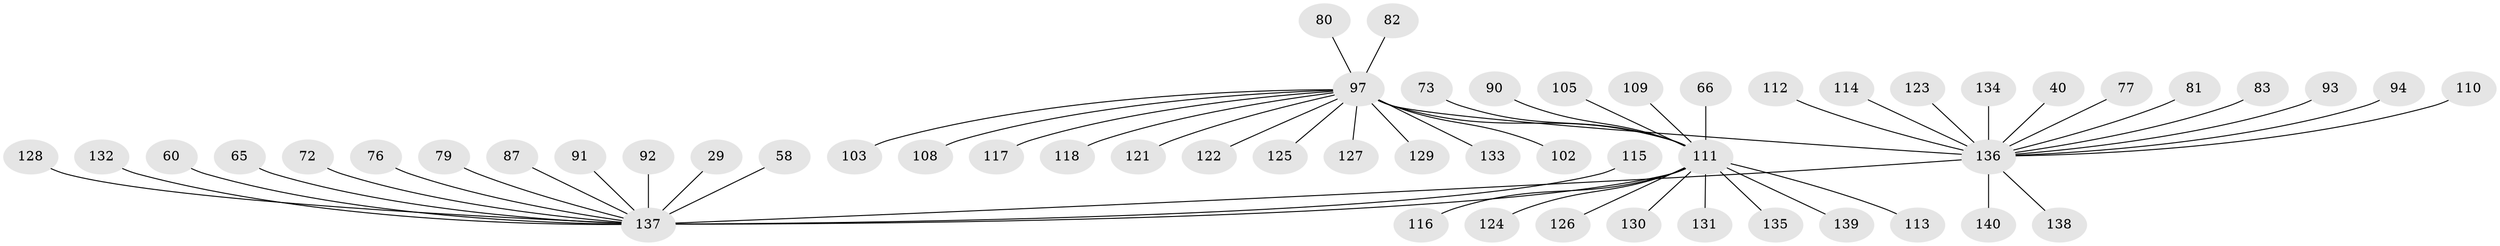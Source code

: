 // original degree distribution, {22: 0.007142857142857143, 10: 0.014285714285714285, 7: 0.007142857142857143, 2: 0.17142857142857143, 6: 0.02142857142857143, 8: 0.014285714285714285, 1: 0.6428571428571429, 5: 0.007142857142857143, 3: 0.06428571428571428, 11: 0.007142857142857143, 4: 0.02857142857142857, 9: 0.014285714285714285}
// Generated by graph-tools (version 1.1) at 2025/50/03/04/25 21:50:49]
// undirected, 56 vertices, 56 edges
graph export_dot {
graph [start="1"]
  node [color=gray90,style=filled];
  29;
  40;
  58;
  60;
  65;
  66;
  72;
  73 [super="+64"];
  76 [super="+59"];
  77;
  79 [super="+4"];
  80;
  81;
  82;
  83;
  87;
  90;
  91 [super="+88"];
  92;
  93;
  94;
  97 [super="+11+23+32+78+34+37+52+68+69+75"];
  102;
  103 [super="+84"];
  105 [super="+49"];
  108 [super="+61"];
  109;
  110;
  111 [super="+98+24+96+86+33+21+50+51+57+63"];
  112;
  113 [super="+39+56+62+95+100"];
  114;
  115;
  116;
  117;
  118;
  121;
  122;
  123;
  124;
  125 [super="+107"];
  126;
  127 [super="+30"];
  128;
  129;
  130 [super="+55"];
  131;
  132 [super="+45"];
  133;
  134;
  135;
  136 [super="+89+106+1+120+18+19+28+36"];
  137 [super="+104+3+71"];
  138;
  139;
  140;
  29 -- 137;
  40 -- 136;
  58 -- 137;
  60 -- 137;
  65 -- 137;
  66 -- 111;
  72 -- 137;
  73 -- 111;
  76 -- 137;
  77 -- 136;
  79 -- 137;
  80 -- 97;
  81 -- 136;
  82 -- 97;
  83 -- 136;
  87 -- 137;
  90 -- 111;
  91 -- 137;
  92 -- 137;
  93 -- 136;
  94 -- 136;
  97 -- 133;
  97 -- 129;
  97 -- 102;
  97 -- 117;
  97 -- 118;
  97 -- 121;
  97 -- 122;
  97 -- 111 [weight=3];
  97 -- 127;
  97 -- 108;
  97 -- 103;
  97 -- 136 [weight=3];
  97 -- 125;
  105 -- 111;
  109 -- 111;
  110 -- 136;
  111 -- 135;
  111 -- 116;
  111 -- 131;
  111 -- 139;
  111 -- 137 [weight=3];
  111 -- 124;
  111 -- 126;
  111 -- 113;
  111 -- 130;
  112 -- 136;
  114 -- 136;
  115 -- 137;
  123 -- 136;
  128 -- 137;
  132 -- 137;
  134 -- 136;
  136 -- 137 [weight=3];
  136 -- 138;
  136 -- 140;
}
